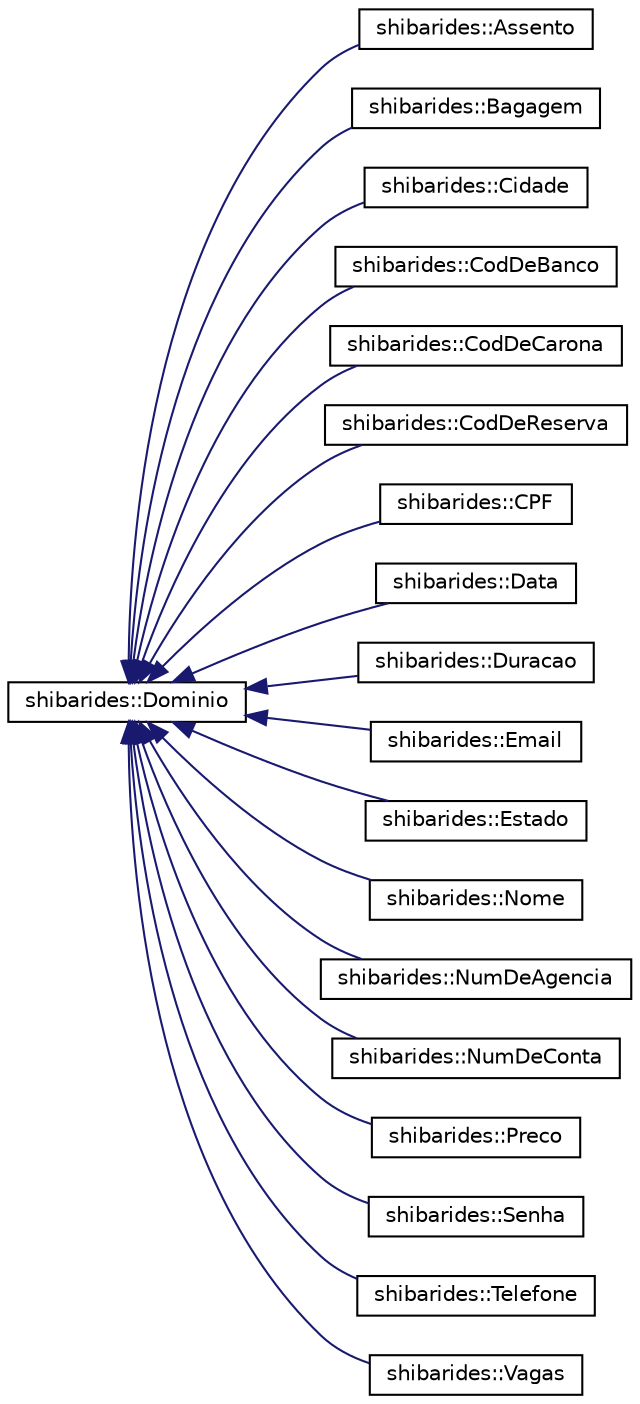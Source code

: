 digraph "Gráfico de Hierarquia de Classes"
{
  edge [fontname="Helvetica",fontsize="10",labelfontname="Helvetica",labelfontsize="10"];
  node [fontname="Helvetica",fontsize="10",shape=record];
  rankdir="LR";
  Node1 [label="shibarides::Dominio",height=0.2,width=0.4,color="black", fillcolor="white", style="filled",URL="$classshibarides_1_1Dominio.html"];
  Node1 -> Node2 [dir="back",color="midnightblue",fontsize="10",style="solid",fontname="Helvetica"];
  Node2 [label="shibarides::Assento",height=0.2,width=0.4,color="black", fillcolor="white", style="filled",URL="$classshibarides_1_1Assento.html"];
  Node1 -> Node3 [dir="back",color="midnightblue",fontsize="10",style="solid",fontname="Helvetica"];
  Node3 [label="shibarides::Bagagem",height=0.2,width=0.4,color="black", fillcolor="white", style="filled",URL="$classshibarides_1_1Bagagem.html"];
  Node1 -> Node4 [dir="back",color="midnightblue",fontsize="10",style="solid",fontname="Helvetica"];
  Node4 [label="shibarides::Cidade",height=0.2,width=0.4,color="black", fillcolor="white", style="filled",URL="$classshibarides_1_1Cidade.html"];
  Node1 -> Node5 [dir="back",color="midnightblue",fontsize="10",style="solid",fontname="Helvetica"];
  Node5 [label="shibarides::CodDeBanco",height=0.2,width=0.4,color="black", fillcolor="white", style="filled",URL="$classshibarides_1_1CodDeBanco.html"];
  Node1 -> Node6 [dir="back",color="midnightblue",fontsize="10",style="solid",fontname="Helvetica"];
  Node6 [label="shibarides::CodDeCarona",height=0.2,width=0.4,color="black", fillcolor="white", style="filled",URL="$classshibarides_1_1CodDeCarona.html"];
  Node1 -> Node7 [dir="back",color="midnightblue",fontsize="10",style="solid",fontname="Helvetica"];
  Node7 [label="shibarides::CodDeReserva",height=0.2,width=0.4,color="black", fillcolor="white", style="filled",URL="$classshibarides_1_1CodDeReserva.html"];
  Node1 -> Node8 [dir="back",color="midnightblue",fontsize="10",style="solid",fontname="Helvetica"];
  Node8 [label="shibarides::CPF",height=0.2,width=0.4,color="black", fillcolor="white", style="filled",URL="$classshibarides_1_1CPF.html"];
  Node1 -> Node9 [dir="back",color="midnightblue",fontsize="10",style="solid",fontname="Helvetica"];
  Node9 [label="shibarides::Data",height=0.2,width=0.4,color="black", fillcolor="white", style="filled",URL="$classshibarides_1_1Data.html"];
  Node1 -> Node10 [dir="back",color="midnightblue",fontsize="10",style="solid",fontname="Helvetica"];
  Node10 [label="shibarides::Duracao",height=0.2,width=0.4,color="black", fillcolor="white", style="filled",URL="$classshibarides_1_1Duracao.html"];
  Node1 -> Node11 [dir="back",color="midnightblue",fontsize="10",style="solid",fontname="Helvetica"];
  Node11 [label="shibarides::Email",height=0.2,width=0.4,color="black", fillcolor="white", style="filled",URL="$classshibarides_1_1Email.html"];
  Node1 -> Node12 [dir="back",color="midnightblue",fontsize="10",style="solid",fontname="Helvetica"];
  Node12 [label="shibarides::Estado",height=0.2,width=0.4,color="black", fillcolor="white", style="filled",URL="$classshibarides_1_1Estado.html"];
  Node1 -> Node13 [dir="back",color="midnightblue",fontsize="10",style="solid",fontname="Helvetica"];
  Node13 [label="shibarides::Nome",height=0.2,width=0.4,color="black", fillcolor="white", style="filled",URL="$classshibarides_1_1Nome.html"];
  Node1 -> Node14 [dir="back",color="midnightblue",fontsize="10",style="solid",fontname="Helvetica"];
  Node14 [label="shibarides::NumDeAgencia",height=0.2,width=0.4,color="black", fillcolor="white", style="filled",URL="$classshibarides_1_1NumDeAgencia.html"];
  Node1 -> Node15 [dir="back",color="midnightblue",fontsize="10",style="solid",fontname="Helvetica"];
  Node15 [label="shibarides::NumDeConta",height=0.2,width=0.4,color="black", fillcolor="white", style="filled",URL="$classshibarides_1_1NumDeConta.html"];
  Node1 -> Node16 [dir="back",color="midnightblue",fontsize="10",style="solid",fontname="Helvetica"];
  Node16 [label="shibarides::Preco",height=0.2,width=0.4,color="black", fillcolor="white", style="filled",URL="$classshibarides_1_1Preco.html"];
  Node1 -> Node17 [dir="back",color="midnightblue",fontsize="10",style="solid",fontname="Helvetica"];
  Node17 [label="shibarides::Senha",height=0.2,width=0.4,color="black", fillcolor="white", style="filled",URL="$classshibarides_1_1Senha.html"];
  Node1 -> Node18 [dir="back",color="midnightblue",fontsize="10",style="solid",fontname="Helvetica"];
  Node18 [label="shibarides::Telefone",height=0.2,width=0.4,color="black", fillcolor="white", style="filled",URL="$classshibarides_1_1Telefone.html"];
  Node1 -> Node19 [dir="back",color="midnightblue",fontsize="10",style="solid",fontname="Helvetica"];
  Node19 [label="shibarides::Vagas",height=0.2,width=0.4,color="black", fillcolor="white", style="filled",URL="$classshibarides_1_1Vagas.html"];
}
